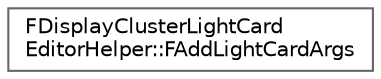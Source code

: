 digraph "Graphical Class Hierarchy"
{
 // INTERACTIVE_SVG=YES
 // LATEX_PDF_SIZE
  bgcolor="transparent";
  edge [fontname=Helvetica,fontsize=10,labelfontname=Helvetica,labelfontsize=10];
  node [fontname=Helvetica,fontsize=10,shape=box,height=0.2,width=0.4];
  rankdir="LR";
  Node0 [id="Node000000",label="FDisplayClusterLightCard\lEditorHelper::FAddLightCardArgs",height=0.2,width=0.4,color="grey40", fillcolor="white", style="filled",URL="$da/de8/structFDisplayClusterLightCardEditorHelper_1_1FAddLightCardArgs.html",tooltip=" "];
}
